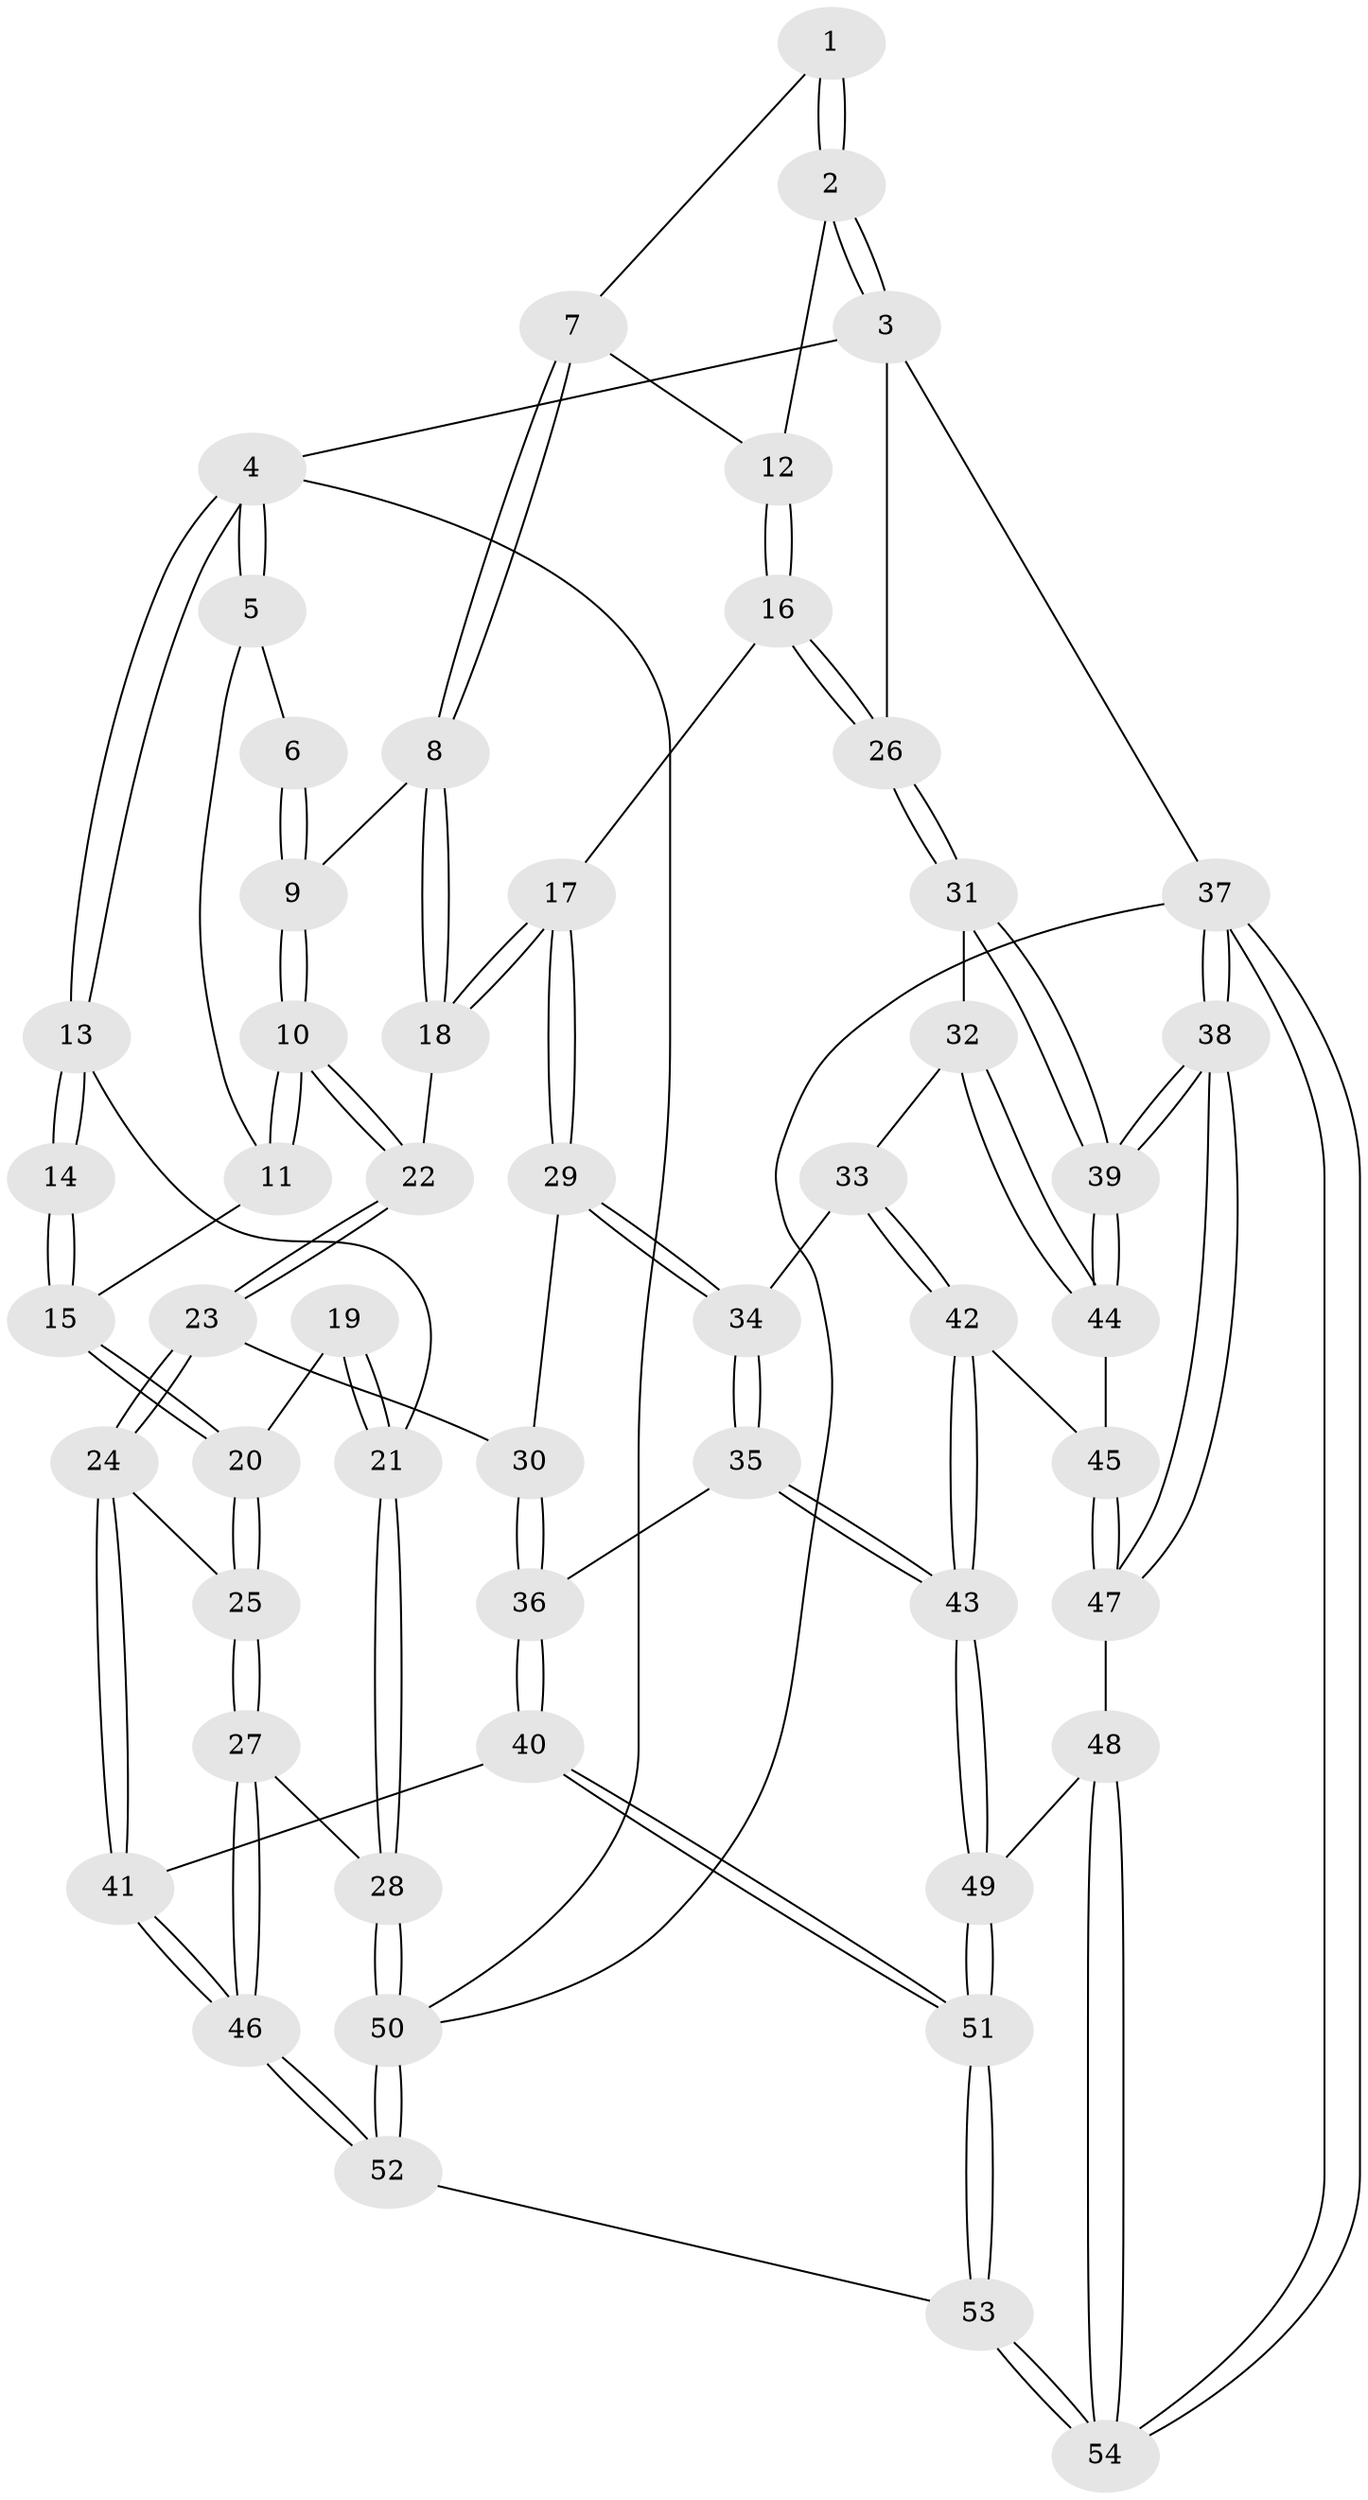 // Generated by graph-tools (version 1.1) at 2025/51/03/09/25 03:51:00]
// undirected, 54 vertices, 132 edges
graph export_dot {
graph [start="1"]
  node [color=gray90,style=filled];
  1 [pos="+0.5991415926590982+0"];
  2 [pos="+1+0"];
  3 [pos="+1+0"];
  4 [pos="+0+0"];
  5 [pos="+0.42121647440655324+0"];
  6 [pos="+0.5620330032388581+0"];
  7 [pos="+0.7468199346615623+0.18191169645500102"];
  8 [pos="+0.6839077740914496+0.22538232288227728"];
  9 [pos="+0.5932804352772454+0.20277771737543548"];
  10 [pos="+0.5428813824972657+0.2599754562511538"];
  11 [pos="+0.3345445834921856+0.09676261904629545"];
  12 [pos="+0.8116749529714283+0.185157321236901"];
  13 [pos="+0+0"];
  14 [pos="+0.070601066532997+0.11749053049589088"];
  15 [pos="+0.31671912588985623+0.12316139950057173"];
  16 [pos="+0.8558575240111916+0.3399413984113545"];
  17 [pos="+0.7814570999239877+0.4176862400059508"];
  18 [pos="+0.7327094908165135+0.37371896615484146"];
  19 [pos="+0.09469426750650907+0.21567297507286576"];
  20 [pos="+0.29032538016938564+0.2618095276069182"];
  21 [pos="+0+0.5197131225062351"];
  22 [pos="+0.5249914896283313+0.32752071534649546"];
  23 [pos="+0.3853980886472171+0.4747533112822559"];
  24 [pos="+0.34402100222117854+0.498831532957674"];
  25 [pos="+0.31566710368491585+0.4886800494148192"];
  26 [pos="+1+0.24721211271221988"];
  27 [pos="+0.03465218485061597+0.5527645607777287"];
  28 [pos="+0+0.5570040799183196"];
  29 [pos="+0.7775019618952731+0.46589060661040305"];
  30 [pos="+0.7495306358646724+0.47853871811931004"];
  31 [pos="+1+0.5061284150182251"];
  32 [pos="+0.9033138115715968+0.5660624511752448"];
  33 [pos="+0.8700533595648522+0.5705982153514505"];
  34 [pos="+0.8514601812581722+0.5563788910619204"];
  35 [pos="+0.6528903568033968+0.7190126335221719"];
  36 [pos="+0.5681659232390808+0.7074147862508432"];
  37 [pos="+1+1"];
  38 [pos="+1+0.9608969773442859"];
  39 [pos="+1+0.8821950741674932"];
  40 [pos="+0.5145752105592475+0.7206615982988256"];
  41 [pos="+0.47634809409219137+0.7238201421463362"];
  42 [pos="+0.8686337475533237+0.6571070883770718"];
  43 [pos="+0.778950962773364+0.7794624915059856"];
  44 [pos="+1+0.7669690344138742"];
  45 [pos="+0.9404676880347784+0.7356217143590902"];
  46 [pos="+0.39075759961170536+1"];
  47 [pos="+0.8533465007579858+0.8811081172845331"];
  48 [pos="+0.8430906979641551+0.8826096205829458"];
  49 [pos="+0.806468150947993+0.8678471271795144"];
  50 [pos="+0+1"];
  51 [pos="+0.7349959094494929+0.9132745335737289"];
  52 [pos="+0.3723040194851519+1"];
  53 [pos="+0.5447565964789197+1"];
  54 [pos="+0.8799590888997599+1"];
  1 -- 2;
  1 -- 2;
  1 -- 7;
  2 -- 3;
  2 -- 3;
  2 -- 12;
  3 -- 4;
  3 -- 26;
  3 -- 37;
  4 -- 5;
  4 -- 5;
  4 -- 13;
  4 -- 13;
  4 -- 50;
  5 -- 6;
  5 -- 11;
  6 -- 9;
  6 -- 9;
  7 -- 8;
  7 -- 8;
  7 -- 12;
  8 -- 9;
  8 -- 18;
  8 -- 18;
  9 -- 10;
  9 -- 10;
  10 -- 11;
  10 -- 11;
  10 -- 22;
  10 -- 22;
  11 -- 15;
  12 -- 16;
  12 -- 16;
  13 -- 14;
  13 -- 14;
  13 -- 21;
  14 -- 15;
  14 -- 15;
  15 -- 20;
  15 -- 20;
  16 -- 17;
  16 -- 26;
  16 -- 26;
  17 -- 18;
  17 -- 18;
  17 -- 29;
  17 -- 29;
  18 -- 22;
  19 -- 20;
  19 -- 21;
  19 -- 21;
  20 -- 25;
  20 -- 25;
  21 -- 28;
  21 -- 28;
  22 -- 23;
  22 -- 23;
  23 -- 24;
  23 -- 24;
  23 -- 30;
  24 -- 25;
  24 -- 41;
  24 -- 41;
  25 -- 27;
  25 -- 27;
  26 -- 31;
  26 -- 31;
  27 -- 28;
  27 -- 46;
  27 -- 46;
  28 -- 50;
  28 -- 50;
  29 -- 30;
  29 -- 34;
  29 -- 34;
  30 -- 36;
  30 -- 36;
  31 -- 32;
  31 -- 39;
  31 -- 39;
  32 -- 33;
  32 -- 44;
  32 -- 44;
  33 -- 34;
  33 -- 42;
  33 -- 42;
  34 -- 35;
  34 -- 35;
  35 -- 36;
  35 -- 43;
  35 -- 43;
  36 -- 40;
  36 -- 40;
  37 -- 38;
  37 -- 38;
  37 -- 54;
  37 -- 54;
  37 -- 50;
  38 -- 39;
  38 -- 39;
  38 -- 47;
  38 -- 47;
  39 -- 44;
  39 -- 44;
  40 -- 41;
  40 -- 51;
  40 -- 51;
  41 -- 46;
  41 -- 46;
  42 -- 43;
  42 -- 43;
  42 -- 45;
  43 -- 49;
  43 -- 49;
  44 -- 45;
  45 -- 47;
  45 -- 47;
  46 -- 52;
  46 -- 52;
  47 -- 48;
  48 -- 49;
  48 -- 54;
  48 -- 54;
  49 -- 51;
  49 -- 51;
  50 -- 52;
  50 -- 52;
  51 -- 53;
  51 -- 53;
  52 -- 53;
  53 -- 54;
  53 -- 54;
}
